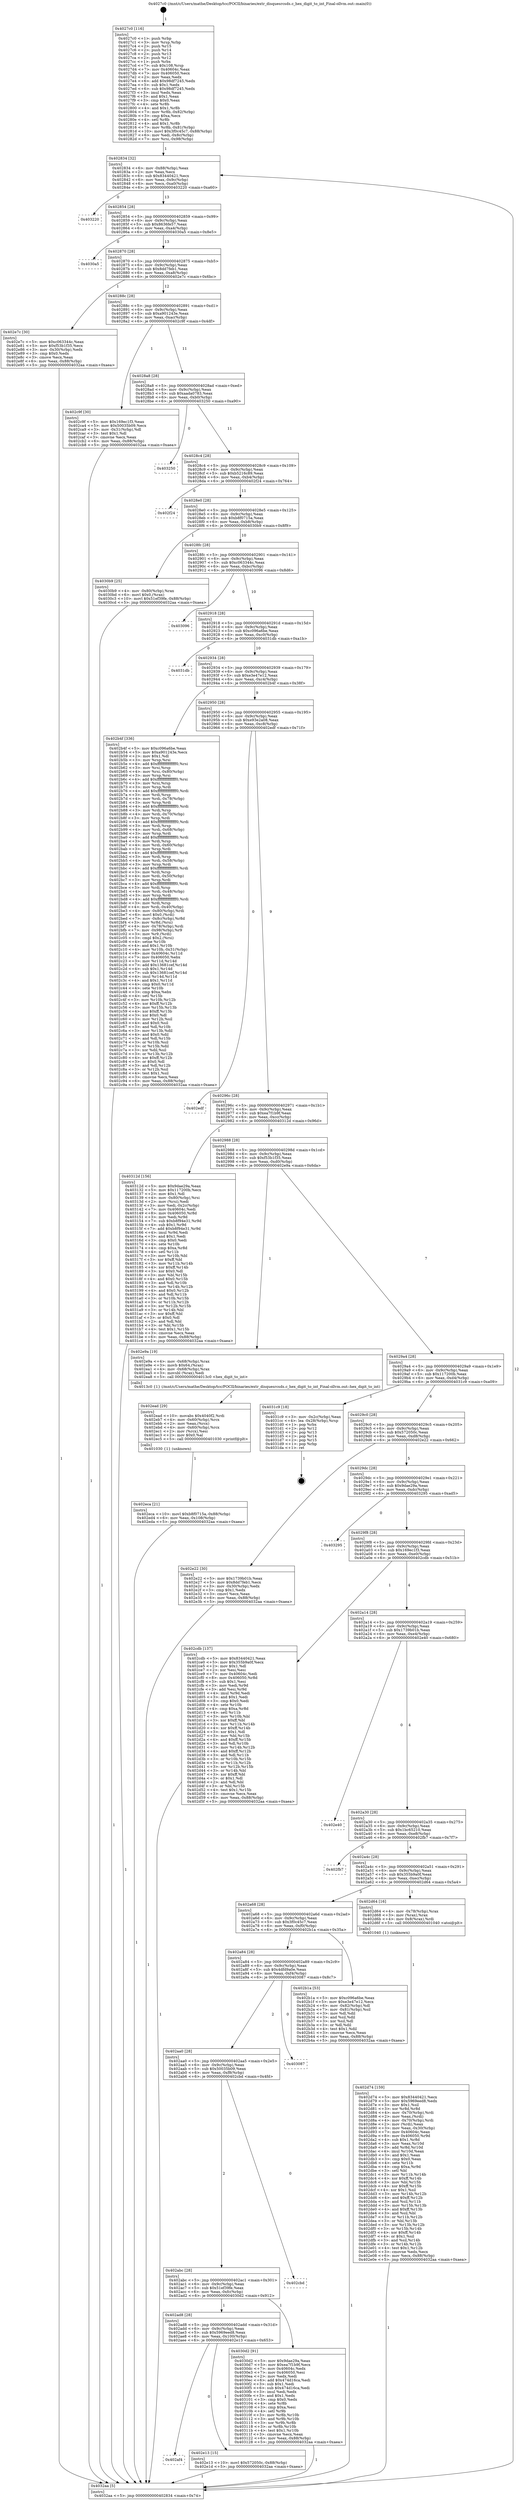 digraph "0x4027c0" {
  label = "0x4027c0 (/mnt/c/Users/mathe/Desktop/tcc/POCII/binaries/extr_disquesrcsds.c_hex_digit_to_int_Final-ollvm.out::main(0))"
  labelloc = "t"
  node[shape=record]

  Entry [label="",width=0.3,height=0.3,shape=circle,fillcolor=black,style=filled]
  "0x402834" [label="{
     0x402834 [32]\l
     | [instrs]\l
     &nbsp;&nbsp;0x402834 \<+6\>: mov -0x88(%rbp),%eax\l
     &nbsp;&nbsp;0x40283a \<+2\>: mov %eax,%ecx\l
     &nbsp;&nbsp;0x40283c \<+6\>: sub $0x83440421,%ecx\l
     &nbsp;&nbsp;0x402842 \<+6\>: mov %eax,-0x9c(%rbp)\l
     &nbsp;&nbsp;0x402848 \<+6\>: mov %ecx,-0xa0(%rbp)\l
     &nbsp;&nbsp;0x40284e \<+6\>: je 0000000000403220 \<main+0xa60\>\l
  }"]
  "0x403220" [label="{
     0x403220\l
  }", style=dashed]
  "0x402854" [label="{
     0x402854 [28]\l
     | [instrs]\l
     &nbsp;&nbsp;0x402854 \<+5\>: jmp 0000000000402859 \<main+0x99\>\l
     &nbsp;&nbsp;0x402859 \<+6\>: mov -0x9c(%rbp),%eax\l
     &nbsp;&nbsp;0x40285f \<+5\>: sub $0x8636fe57,%eax\l
     &nbsp;&nbsp;0x402864 \<+6\>: mov %eax,-0xa4(%rbp)\l
     &nbsp;&nbsp;0x40286a \<+6\>: je 00000000004030a5 \<main+0x8e5\>\l
  }"]
  Exit [label="",width=0.3,height=0.3,shape=circle,fillcolor=black,style=filled,peripheries=2]
  "0x4030a5" [label="{
     0x4030a5\l
  }", style=dashed]
  "0x402870" [label="{
     0x402870 [28]\l
     | [instrs]\l
     &nbsp;&nbsp;0x402870 \<+5\>: jmp 0000000000402875 \<main+0xb5\>\l
     &nbsp;&nbsp;0x402875 \<+6\>: mov -0x9c(%rbp),%eax\l
     &nbsp;&nbsp;0x40287b \<+5\>: sub $0x8dd7feb1,%eax\l
     &nbsp;&nbsp;0x402880 \<+6\>: mov %eax,-0xa8(%rbp)\l
     &nbsp;&nbsp;0x402886 \<+6\>: je 0000000000402e7c \<main+0x6bc\>\l
  }"]
  "0x402eca" [label="{
     0x402eca [21]\l
     | [instrs]\l
     &nbsp;&nbsp;0x402eca \<+10\>: movl $0xb8f0715a,-0x88(%rbp)\l
     &nbsp;&nbsp;0x402ed4 \<+6\>: mov %eax,-0x108(%rbp)\l
     &nbsp;&nbsp;0x402eda \<+5\>: jmp 00000000004032aa \<main+0xaea\>\l
  }"]
  "0x402e7c" [label="{
     0x402e7c [30]\l
     | [instrs]\l
     &nbsp;&nbsp;0x402e7c \<+5\>: mov $0xc063344c,%eax\l
     &nbsp;&nbsp;0x402e81 \<+5\>: mov $0xf53b1f35,%ecx\l
     &nbsp;&nbsp;0x402e86 \<+3\>: mov -0x30(%rbp),%edx\l
     &nbsp;&nbsp;0x402e89 \<+3\>: cmp $0x0,%edx\l
     &nbsp;&nbsp;0x402e8c \<+3\>: cmove %ecx,%eax\l
     &nbsp;&nbsp;0x402e8f \<+6\>: mov %eax,-0x88(%rbp)\l
     &nbsp;&nbsp;0x402e95 \<+5\>: jmp 00000000004032aa \<main+0xaea\>\l
  }"]
  "0x40288c" [label="{
     0x40288c [28]\l
     | [instrs]\l
     &nbsp;&nbsp;0x40288c \<+5\>: jmp 0000000000402891 \<main+0xd1\>\l
     &nbsp;&nbsp;0x402891 \<+6\>: mov -0x9c(%rbp),%eax\l
     &nbsp;&nbsp;0x402897 \<+5\>: sub $0xa901243e,%eax\l
     &nbsp;&nbsp;0x40289c \<+6\>: mov %eax,-0xac(%rbp)\l
     &nbsp;&nbsp;0x4028a2 \<+6\>: je 0000000000402c9f \<main+0x4df\>\l
  }"]
  "0x402ead" [label="{
     0x402ead [29]\l
     | [instrs]\l
     &nbsp;&nbsp;0x402ead \<+10\>: movabs $0x4040f2,%rdi\l
     &nbsp;&nbsp;0x402eb7 \<+4\>: mov -0x60(%rbp),%rcx\l
     &nbsp;&nbsp;0x402ebb \<+2\>: mov %eax,(%rcx)\l
     &nbsp;&nbsp;0x402ebd \<+4\>: mov -0x60(%rbp),%rcx\l
     &nbsp;&nbsp;0x402ec1 \<+2\>: mov (%rcx),%esi\l
     &nbsp;&nbsp;0x402ec3 \<+2\>: mov $0x0,%al\l
     &nbsp;&nbsp;0x402ec5 \<+5\>: call 0000000000401030 \<printf@plt\>\l
     | [calls]\l
     &nbsp;&nbsp;0x401030 \{1\} (unknown)\l
  }"]
  "0x402c9f" [label="{
     0x402c9f [30]\l
     | [instrs]\l
     &nbsp;&nbsp;0x402c9f \<+5\>: mov $0x169ec1f3,%eax\l
     &nbsp;&nbsp;0x402ca4 \<+5\>: mov $0x50035b09,%ecx\l
     &nbsp;&nbsp;0x402ca9 \<+3\>: mov -0x31(%rbp),%dl\l
     &nbsp;&nbsp;0x402cac \<+3\>: test $0x1,%dl\l
     &nbsp;&nbsp;0x402caf \<+3\>: cmovne %ecx,%eax\l
     &nbsp;&nbsp;0x402cb2 \<+6\>: mov %eax,-0x88(%rbp)\l
     &nbsp;&nbsp;0x402cb8 \<+5\>: jmp 00000000004032aa \<main+0xaea\>\l
  }"]
  "0x4028a8" [label="{
     0x4028a8 [28]\l
     | [instrs]\l
     &nbsp;&nbsp;0x4028a8 \<+5\>: jmp 00000000004028ad \<main+0xed\>\l
     &nbsp;&nbsp;0x4028ad \<+6\>: mov -0x9c(%rbp),%eax\l
     &nbsp;&nbsp;0x4028b3 \<+5\>: sub $0xaada0783,%eax\l
     &nbsp;&nbsp;0x4028b8 \<+6\>: mov %eax,-0xb0(%rbp)\l
     &nbsp;&nbsp;0x4028be \<+6\>: je 0000000000403250 \<main+0xa90\>\l
  }"]
  "0x402af4" [label="{
     0x402af4\l
  }", style=dashed]
  "0x403250" [label="{
     0x403250\l
  }", style=dashed]
  "0x4028c4" [label="{
     0x4028c4 [28]\l
     | [instrs]\l
     &nbsp;&nbsp;0x4028c4 \<+5\>: jmp 00000000004028c9 \<main+0x109\>\l
     &nbsp;&nbsp;0x4028c9 \<+6\>: mov -0x9c(%rbp),%eax\l
     &nbsp;&nbsp;0x4028cf \<+5\>: sub $0xb5216c89,%eax\l
     &nbsp;&nbsp;0x4028d4 \<+6\>: mov %eax,-0xb4(%rbp)\l
     &nbsp;&nbsp;0x4028da \<+6\>: je 0000000000402f24 \<main+0x764\>\l
  }"]
  "0x402e13" [label="{
     0x402e13 [15]\l
     | [instrs]\l
     &nbsp;&nbsp;0x402e13 \<+10\>: movl $0x572050c,-0x88(%rbp)\l
     &nbsp;&nbsp;0x402e1d \<+5\>: jmp 00000000004032aa \<main+0xaea\>\l
  }"]
  "0x402f24" [label="{
     0x402f24\l
  }", style=dashed]
  "0x4028e0" [label="{
     0x4028e0 [28]\l
     | [instrs]\l
     &nbsp;&nbsp;0x4028e0 \<+5\>: jmp 00000000004028e5 \<main+0x125\>\l
     &nbsp;&nbsp;0x4028e5 \<+6\>: mov -0x9c(%rbp),%eax\l
     &nbsp;&nbsp;0x4028eb \<+5\>: sub $0xb8f0715a,%eax\l
     &nbsp;&nbsp;0x4028f0 \<+6\>: mov %eax,-0xb8(%rbp)\l
     &nbsp;&nbsp;0x4028f6 \<+6\>: je 00000000004030b9 \<main+0x8f9\>\l
  }"]
  "0x402ad8" [label="{
     0x402ad8 [28]\l
     | [instrs]\l
     &nbsp;&nbsp;0x402ad8 \<+5\>: jmp 0000000000402add \<main+0x31d\>\l
     &nbsp;&nbsp;0x402add \<+6\>: mov -0x9c(%rbp),%eax\l
     &nbsp;&nbsp;0x402ae3 \<+5\>: sub $0x5969eed8,%eax\l
     &nbsp;&nbsp;0x402ae8 \<+6\>: mov %eax,-0x100(%rbp)\l
     &nbsp;&nbsp;0x402aee \<+6\>: je 0000000000402e13 \<main+0x653\>\l
  }"]
  "0x4030b9" [label="{
     0x4030b9 [25]\l
     | [instrs]\l
     &nbsp;&nbsp;0x4030b9 \<+4\>: mov -0x80(%rbp),%rax\l
     &nbsp;&nbsp;0x4030bd \<+6\>: movl $0x0,(%rax)\l
     &nbsp;&nbsp;0x4030c3 \<+10\>: movl $0x51ef39fe,-0x88(%rbp)\l
     &nbsp;&nbsp;0x4030cd \<+5\>: jmp 00000000004032aa \<main+0xaea\>\l
  }"]
  "0x4028fc" [label="{
     0x4028fc [28]\l
     | [instrs]\l
     &nbsp;&nbsp;0x4028fc \<+5\>: jmp 0000000000402901 \<main+0x141\>\l
     &nbsp;&nbsp;0x402901 \<+6\>: mov -0x9c(%rbp),%eax\l
     &nbsp;&nbsp;0x402907 \<+5\>: sub $0xc063344c,%eax\l
     &nbsp;&nbsp;0x40290c \<+6\>: mov %eax,-0xbc(%rbp)\l
     &nbsp;&nbsp;0x402912 \<+6\>: je 0000000000403096 \<main+0x8d6\>\l
  }"]
  "0x4030d2" [label="{
     0x4030d2 [91]\l
     | [instrs]\l
     &nbsp;&nbsp;0x4030d2 \<+5\>: mov $0x9dae29a,%eax\l
     &nbsp;&nbsp;0x4030d7 \<+5\>: mov $0xea7f1b9f,%ecx\l
     &nbsp;&nbsp;0x4030dc \<+7\>: mov 0x40604c,%edx\l
     &nbsp;&nbsp;0x4030e3 \<+7\>: mov 0x406050,%esi\l
     &nbsp;&nbsp;0x4030ea \<+2\>: mov %edx,%edi\l
     &nbsp;&nbsp;0x4030ec \<+6\>: add $0x474d16ca,%edi\l
     &nbsp;&nbsp;0x4030f2 \<+3\>: sub $0x1,%edi\l
     &nbsp;&nbsp;0x4030f5 \<+6\>: sub $0x474d16ca,%edi\l
     &nbsp;&nbsp;0x4030fb \<+3\>: imul %edi,%edx\l
     &nbsp;&nbsp;0x4030fe \<+3\>: and $0x1,%edx\l
     &nbsp;&nbsp;0x403101 \<+3\>: cmp $0x0,%edx\l
     &nbsp;&nbsp;0x403104 \<+4\>: sete %r8b\l
     &nbsp;&nbsp;0x403108 \<+3\>: cmp $0xa,%esi\l
     &nbsp;&nbsp;0x40310b \<+4\>: setl %r9b\l
     &nbsp;&nbsp;0x40310f \<+3\>: mov %r8b,%r10b\l
     &nbsp;&nbsp;0x403112 \<+3\>: and %r9b,%r10b\l
     &nbsp;&nbsp;0x403115 \<+3\>: xor %r9b,%r8b\l
     &nbsp;&nbsp;0x403118 \<+3\>: or %r8b,%r10b\l
     &nbsp;&nbsp;0x40311b \<+4\>: test $0x1,%r10b\l
     &nbsp;&nbsp;0x40311f \<+3\>: cmovne %ecx,%eax\l
     &nbsp;&nbsp;0x403122 \<+6\>: mov %eax,-0x88(%rbp)\l
     &nbsp;&nbsp;0x403128 \<+5\>: jmp 00000000004032aa \<main+0xaea\>\l
  }"]
  "0x403096" [label="{
     0x403096\l
  }", style=dashed]
  "0x402918" [label="{
     0x402918 [28]\l
     | [instrs]\l
     &nbsp;&nbsp;0x402918 \<+5\>: jmp 000000000040291d \<main+0x15d\>\l
     &nbsp;&nbsp;0x40291d \<+6\>: mov -0x9c(%rbp),%eax\l
     &nbsp;&nbsp;0x402923 \<+5\>: sub $0xc096a6be,%eax\l
     &nbsp;&nbsp;0x402928 \<+6\>: mov %eax,-0xc0(%rbp)\l
     &nbsp;&nbsp;0x40292e \<+6\>: je 00000000004031db \<main+0xa1b\>\l
  }"]
  "0x402abc" [label="{
     0x402abc [28]\l
     | [instrs]\l
     &nbsp;&nbsp;0x402abc \<+5\>: jmp 0000000000402ac1 \<main+0x301\>\l
     &nbsp;&nbsp;0x402ac1 \<+6\>: mov -0x9c(%rbp),%eax\l
     &nbsp;&nbsp;0x402ac7 \<+5\>: sub $0x51ef39fe,%eax\l
     &nbsp;&nbsp;0x402acc \<+6\>: mov %eax,-0xfc(%rbp)\l
     &nbsp;&nbsp;0x402ad2 \<+6\>: je 00000000004030d2 \<main+0x912\>\l
  }"]
  "0x4031db" [label="{
     0x4031db\l
  }", style=dashed]
  "0x402934" [label="{
     0x402934 [28]\l
     | [instrs]\l
     &nbsp;&nbsp;0x402934 \<+5\>: jmp 0000000000402939 \<main+0x179\>\l
     &nbsp;&nbsp;0x402939 \<+6\>: mov -0x9c(%rbp),%eax\l
     &nbsp;&nbsp;0x40293f \<+5\>: sub $0xe3e47e12,%eax\l
     &nbsp;&nbsp;0x402944 \<+6\>: mov %eax,-0xc4(%rbp)\l
     &nbsp;&nbsp;0x40294a \<+6\>: je 0000000000402b4f \<main+0x38f\>\l
  }"]
  "0x402cbd" [label="{
     0x402cbd\l
  }", style=dashed]
  "0x402b4f" [label="{
     0x402b4f [336]\l
     | [instrs]\l
     &nbsp;&nbsp;0x402b4f \<+5\>: mov $0xc096a6be,%eax\l
     &nbsp;&nbsp;0x402b54 \<+5\>: mov $0xa901243e,%ecx\l
     &nbsp;&nbsp;0x402b59 \<+2\>: mov $0x1,%dl\l
     &nbsp;&nbsp;0x402b5b \<+3\>: mov %rsp,%rsi\l
     &nbsp;&nbsp;0x402b5e \<+4\>: add $0xfffffffffffffff0,%rsi\l
     &nbsp;&nbsp;0x402b62 \<+3\>: mov %rsi,%rsp\l
     &nbsp;&nbsp;0x402b65 \<+4\>: mov %rsi,-0x80(%rbp)\l
     &nbsp;&nbsp;0x402b69 \<+3\>: mov %rsp,%rsi\l
     &nbsp;&nbsp;0x402b6c \<+4\>: add $0xfffffffffffffff0,%rsi\l
     &nbsp;&nbsp;0x402b70 \<+3\>: mov %rsi,%rsp\l
     &nbsp;&nbsp;0x402b73 \<+3\>: mov %rsp,%rdi\l
     &nbsp;&nbsp;0x402b76 \<+4\>: add $0xfffffffffffffff0,%rdi\l
     &nbsp;&nbsp;0x402b7a \<+3\>: mov %rdi,%rsp\l
     &nbsp;&nbsp;0x402b7d \<+4\>: mov %rdi,-0x78(%rbp)\l
     &nbsp;&nbsp;0x402b81 \<+3\>: mov %rsp,%rdi\l
     &nbsp;&nbsp;0x402b84 \<+4\>: add $0xfffffffffffffff0,%rdi\l
     &nbsp;&nbsp;0x402b88 \<+3\>: mov %rdi,%rsp\l
     &nbsp;&nbsp;0x402b8b \<+4\>: mov %rdi,-0x70(%rbp)\l
     &nbsp;&nbsp;0x402b8f \<+3\>: mov %rsp,%rdi\l
     &nbsp;&nbsp;0x402b92 \<+4\>: add $0xfffffffffffffff0,%rdi\l
     &nbsp;&nbsp;0x402b96 \<+3\>: mov %rdi,%rsp\l
     &nbsp;&nbsp;0x402b99 \<+4\>: mov %rdi,-0x68(%rbp)\l
     &nbsp;&nbsp;0x402b9d \<+3\>: mov %rsp,%rdi\l
     &nbsp;&nbsp;0x402ba0 \<+4\>: add $0xfffffffffffffff0,%rdi\l
     &nbsp;&nbsp;0x402ba4 \<+3\>: mov %rdi,%rsp\l
     &nbsp;&nbsp;0x402ba7 \<+4\>: mov %rdi,-0x60(%rbp)\l
     &nbsp;&nbsp;0x402bab \<+3\>: mov %rsp,%rdi\l
     &nbsp;&nbsp;0x402bae \<+4\>: add $0xfffffffffffffff0,%rdi\l
     &nbsp;&nbsp;0x402bb2 \<+3\>: mov %rdi,%rsp\l
     &nbsp;&nbsp;0x402bb5 \<+4\>: mov %rdi,-0x58(%rbp)\l
     &nbsp;&nbsp;0x402bb9 \<+3\>: mov %rsp,%rdi\l
     &nbsp;&nbsp;0x402bbc \<+4\>: add $0xfffffffffffffff0,%rdi\l
     &nbsp;&nbsp;0x402bc0 \<+3\>: mov %rdi,%rsp\l
     &nbsp;&nbsp;0x402bc3 \<+4\>: mov %rdi,-0x50(%rbp)\l
     &nbsp;&nbsp;0x402bc7 \<+3\>: mov %rsp,%rdi\l
     &nbsp;&nbsp;0x402bca \<+4\>: add $0xfffffffffffffff0,%rdi\l
     &nbsp;&nbsp;0x402bce \<+3\>: mov %rdi,%rsp\l
     &nbsp;&nbsp;0x402bd1 \<+4\>: mov %rdi,-0x48(%rbp)\l
     &nbsp;&nbsp;0x402bd5 \<+3\>: mov %rsp,%rdi\l
     &nbsp;&nbsp;0x402bd8 \<+4\>: add $0xfffffffffffffff0,%rdi\l
     &nbsp;&nbsp;0x402bdc \<+3\>: mov %rdi,%rsp\l
     &nbsp;&nbsp;0x402bdf \<+4\>: mov %rdi,-0x40(%rbp)\l
     &nbsp;&nbsp;0x402be3 \<+4\>: mov -0x80(%rbp),%rdi\l
     &nbsp;&nbsp;0x402be7 \<+6\>: movl $0x0,(%rdi)\l
     &nbsp;&nbsp;0x402bed \<+7\>: mov -0x8c(%rbp),%r8d\l
     &nbsp;&nbsp;0x402bf4 \<+3\>: mov %r8d,(%rsi)\l
     &nbsp;&nbsp;0x402bf7 \<+4\>: mov -0x78(%rbp),%rdi\l
     &nbsp;&nbsp;0x402bfb \<+7\>: mov -0x98(%rbp),%r9\l
     &nbsp;&nbsp;0x402c02 \<+3\>: mov %r9,(%rdi)\l
     &nbsp;&nbsp;0x402c05 \<+3\>: cmpl $0x2,(%rsi)\l
     &nbsp;&nbsp;0x402c08 \<+4\>: setne %r10b\l
     &nbsp;&nbsp;0x402c0c \<+4\>: and $0x1,%r10b\l
     &nbsp;&nbsp;0x402c10 \<+4\>: mov %r10b,-0x31(%rbp)\l
     &nbsp;&nbsp;0x402c14 \<+8\>: mov 0x40604c,%r11d\l
     &nbsp;&nbsp;0x402c1c \<+7\>: mov 0x406050,%ebx\l
     &nbsp;&nbsp;0x402c23 \<+3\>: mov %r11d,%r14d\l
     &nbsp;&nbsp;0x402c26 \<+7\>: add $0x13681cef,%r14d\l
     &nbsp;&nbsp;0x402c2d \<+4\>: sub $0x1,%r14d\l
     &nbsp;&nbsp;0x402c31 \<+7\>: sub $0x13681cef,%r14d\l
     &nbsp;&nbsp;0x402c38 \<+4\>: imul %r14d,%r11d\l
     &nbsp;&nbsp;0x402c3c \<+4\>: and $0x1,%r11d\l
     &nbsp;&nbsp;0x402c40 \<+4\>: cmp $0x0,%r11d\l
     &nbsp;&nbsp;0x402c44 \<+4\>: sete %r10b\l
     &nbsp;&nbsp;0x402c48 \<+3\>: cmp $0xa,%ebx\l
     &nbsp;&nbsp;0x402c4b \<+4\>: setl %r15b\l
     &nbsp;&nbsp;0x402c4f \<+3\>: mov %r10b,%r12b\l
     &nbsp;&nbsp;0x402c52 \<+4\>: xor $0xff,%r12b\l
     &nbsp;&nbsp;0x402c56 \<+3\>: mov %r15b,%r13b\l
     &nbsp;&nbsp;0x402c59 \<+4\>: xor $0xff,%r13b\l
     &nbsp;&nbsp;0x402c5d \<+3\>: xor $0x0,%dl\l
     &nbsp;&nbsp;0x402c60 \<+3\>: mov %r12b,%sil\l
     &nbsp;&nbsp;0x402c63 \<+4\>: and $0x0,%sil\l
     &nbsp;&nbsp;0x402c67 \<+3\>: and %dl,%r10b\l
     &nbsp;&nbsp;0x402c6a \<+3\>: mov %r13b,%dil\l
     &nbsp;&nbsp;0x402c6d \<+4\>: and $0x0,%dil\l
     &nbsp;&nbsp;0x402c71 \<+3\>: and %dl,%r15b\l
     &nbsp;&nbsp;0x402c74 \<+3\>: or %r10b,%sil\l
     &nbsp;&nbsp;0x402c77 \<+3\>: or %r15b,%dil\l
     &nbsp;&nbsp;0x402c7a \<+3\>: xor %dil,%sil\l
     &nbsp;&nbsp;0x402c7d \<+3\>: or %r13b,%r12b\l
     &nbsp;&nbsp;0x402c80 \<+4\>: xor $0xff,%r12b\l
     &nbsp;&nbsp;0x402c84 \<+3\>: or $0x0,%dl\l
     &nbsp;&nbsp;0x402c87 \<+3\>: and %dl,%r12b\l
     &nbsp;&nbsp;0x402c8a \<+3\>: or %r12b,%sil\l
     &nbsp;&nbsp;0x402c8d \<+4\>: test $0x1,%sil\l
     &nbsp;&nbsp;0x402c91 \<+3\>: cmovne %ecx,%eax\l
     &nbsp;&nbsp;0x402c94 \<+6\>: mov %eax,-0x88(%rbp)\l
     &nbsp;&nbsp;0x402c9a \<+5\>: jmp 00000000004032aa \<main+0xaea\>\l
  }"]
  "0x402950" [label="{
     0x402950 [28]\l
     | [instrs]\l
     &nbsp;&nbsp;0x402950 \<+5\>: jmp 0000000000402955 \<main+0x195\>\l
     &nbsp;&nbsp;0x402955 \<+6\>: mov -0x9c(%rbp),%eax\l
     &nbsp;&nbsp;0x40295b \<+5\>: sub $0xe93e2a08,%eax\l
     &nbsp;&nbsp;0x402960 \<+6\>: mov %eax,-0xc8(%rbp)\l
     &nbsp;&nbsp;0x402966 \<+6\>: je 0000000000402edf \<main+0x71f\>\l
  }"]
  "0x402aa0" [label="{
     0x402aa0 [28]\l
     | [instrs]\l
     &nbsp;&nbsp;0x402aa0 \<+5\>: jmp 0000000000402aa5 \<main+0x2e5\>\l
     &nbsp;&nbsp;0x402aa5 \<+6\>: mov -0x9c(%rbp),%eax\l
     &nbsp;&nbsp;0x402aab \<+5\>: sub $0x50035b09,%eax\l
     &nbsp;&nbsp;0x402ab0 \<+6\>: mov %eax,-0xf8(%rbp)\l
     &nbsp;&nbsp;0x402ab6 \<+6\>: je 0000000000402cbd \<main+0x4fd\>\l
  }"]
  "0x402edf" [label="{
     0x402edf\l
  }", style=dashed]
  "0x40296c" [label="{
     0x40296c [28]\l
     | [instrs]\l
     &nbsp;&nbsp;0x40296c \<+5\>: jmp 0000000000402971 \<main+0x1b1\>\l
     &nbsp;&nbsp;0x402971 \<+6\>: mov -0x9c(%rbp),%eax\l
     &nbsp;&nbsp;0x402977 \<+5\>: sub $0xea7f1b9f,%eax\l
     &nbsp;&nbsp;0x40297c \<+6\>: mov %eax,-0xcc(%rbp)\l
     &nbsp;&nbsp;0x402982 \<+6\>: je 000000000040312d \<main+0x96d\>\l
  }"]
  "0x403087" [label="{
     0x403087\l
  }", style=dashed]
  "0x40312d" [label="{
     0x40312d [156]\l
     | [instrs]\l
     &nbsp;&nbsp;0x40312d \<+5\>: mov $0x9dae29a,%eax\l
     &nbsp;&nbsp;0x403132 \<+5\>: mov $0x117200b,%ecx\l
     &nbsp;&nbsp;0x403137 \<+2\>: mov $0x1,%dl\l
     &nbsp;&nbsp;0x403139 \<+4\>: mov -0x80(%rbp),%rsi\l
     &nbsp;&nbsp;0x40313d \<+2\>: mov (%rsi),%edi\l
     &nbsp;&nbsp;0x40313f \<+3\>: mov %edi,-0x2c(%rbp)\l
     &nbsp;&nbsp;0x403142 \<+7\>: mov 0x40604c,%edi\l
     &nbsp;&nbsp;0x403149 \<+8\>: mov 0x406050,%r8d\l
     &nbsp;&nbsp;0x403151 \<+3\>: mov %edi,%r9d\l
     &nbsp;&nbsp;0x403154 \<+7\>: sub $0xb8f94e31,%r9d\l
     &nbsp;&nbsp;0x40315b \<+4\>: sub $0x1,%r9d\l
     &nbsp;&nbsp;0x40315f \<+7\>: add $0xb8f94e31,%r9d\l
     &nbsp;&nbsp;0x403166 \<+4\>: imul %r9d,%edi\l
     &nbsp;&nbsp;0x40316a \<+3\>: and $0x1,%edi\l
     &nbsp;&nbsp;0x40316d \<+3\>: cmp $0x0,%edi\l
     &nbsp;&nbsp;0x403170 \<+4\>: sete %r10b\l
     &nbsp;&nbsp;0x403174 \<+4\>: cmp $0xa,%r8d\l
     &nbsp;&nbsp;0x403178 \<+4\>: setl %r11b\l
     &nbsp;&nbsp;0x40317c \<+3\>: mov %r10b,%bl\l
     &nbsp;&nbsp;0x40317f \<+3\>: xor $0xff,%bl\l
     &nbsp;&nbsp;0x403182 \<+3\>: mov %r11b,%r14b\l
     &nbsp;&nbsp;0x403185 \<+4\>: xor $0xff,%r14b\l
     &nbsp;&nbsp;0x403189 \<+3\>: xor $0x0,%dl\l
     &nbsp;&nbsp;0x40318c \<+3\>: mov %bl,%r15b\l
     &nbsp;&nbsp;0x40318f \<+4\>: and $0x0,%r15b\l
     &nbsp;&nbsp;0x403193 \<+3\>: and %dl,%r10b\l
     &nbsp;&nbsp;0x403196 \<+3\>: mov %r14b,%r12b\l
     &nbsp;&nbsp;0x403199 \<+4\>: and $0x0,%r12b\l
     &nbsp;&nbsp;0x40319d \<+3\>: and %dl,%r11b\l
     &nbsp;&nbsp;0x4031a0 \<+3\>: or %r10b,%r15b\l
     &nbsp;&nbsp;0x4031a3 \<+3\>: or %r11b,%r12b\l
     &nbsp;&nbsp;0x4031a6 \<+3\>: xor %r12b,%r15b\l
     &nbsp;&nbsp;0x4031a9 \<+3\>: or %r14b,%bl\l
     &nbsp;&nbsp;0x4031ac \<+3\>: xor $0xff,%bl\l
     &nbsp;&nbsp;0x4031af \<+3\>: or $0x0,%dl\l
     &nbsp;&nbsp;0x4031b2 \<+2\>: and %dl,%bl\l
     &nbsp;&nbsp;0x4031b4 \<+3\>: or %bl,%r15b\l
     &nbsp;&nbsp;0x4031b7 \<+4\>: test $0x1,%r15b\l
     &nbsp;&nbsp;0x4031bb \<+3\>: cmovne %ecx,%eax\l
     &nbsp;&nbsp;0x4031be \<+6\>: mov %eax,-0x88(%rbp)\l
     &nbsp;&nbsp;0x4031c4 \<+5\>: jmp 00000000004032aa \<main+0xaea\>\l
  }"]
  "0x402988" [label="{
     0x402988 [28]\l
     | [instrs]\l
     &nbsp;&nbsp;0x402988 \<+5\>: jmp 000000000040298d \<main+0x1cd\>\l
     &nbsp;&nbsp;0x40298d \<+6\>: mov -0x9c(%rbp),%eax\l
     &nbsp;&nbsp;0x402993 \<+5\>: sub $0xf53b1f35,%eax\l
     &nbsp;&nbsp;0x402998 \<+6\>: mov %eax,-0xd0(%rbp)\l
     &nbsp;&nbsp;0x40299e \<+6\>: je 0000000000402e9a \<main+0x6da\>\l
  }"]
  "0x402d74" [label="{
     0x402d74 [159]\l
     | [instrs]\l
     &nbsp;&nbsp;0x402d74 \<+5\>: mov $0x83440421,%ecx\l
     &nbsp;&nbsp;0x402d79 \<+5\>: mov $0x5969eed8,%edx\l
     &nbsp;&nbsp;0x402d7e \<+3\>: mov $0x1,%sil\l
     &nbsp;&nbsp;0x402d81 \<+3\>: xor %r8d,%r8d\l
     &nbsp;&nbsp;0x402d84 \<+4\>: mov -0x70(%rbp),%rdi\l
     &nbsp;&nbsp;0x402d88 \<+2\>: mov %eax,(%rdi)\l
     &nbsp;&nbsp;0x402d8a \<+4\>: mov -0x70(%rbp),%rdi\l
     &nbsp;&nbsp;0x402d8e \<+2\>: mov (%rdi),%eax\l
     &nbsp;&nbsp;0x402d90 \<+3\>: mov %eax,-0x30(%rbp)\l
     &nbsp;&nbsp;0x402d93 \<+7\>: mov 0x40604c,%eax\l
     &nbsp;&nbsp;0x402d9a \<+8\>: mov 0x406050,%r9d\l
     &nbsp;&nbsp;0x402da2 \<+4\>: sub $0x1,%r8d\l
     &nbsp;&nbsp;0x402da6 \<+3\>: mov %eax,%r10d\l
     &nbsp;&nbsp;0x402da9 \<+3\>: add %r8d,%r10d\l
     &nbsp;&nbsp;0x402dac \<+4\>: imul %r10d,%eax\l
     &nbsp;&nbsp;0x402db0 \<+3\>: and $0x1,%eax\l
     &nbsp;&nbsp;0x402db3 \<+3\>: cmp $0x0,%eax\l
     &nbsp;&nbsp;0x402db6 \<+4\>: sete %r11b\l
     &nbsp;&nbsp;0x402dba \<+4\>: cmp $0xa,%r9d\l
     &nbsp;&nbsp;0x402dbe \<+3\>: setl %bl\l
     &nbsp;&nbsp;0x402dc1 \<+3\>: mov %r11b,%r14b\l
     &nbsp;&nbsp;0x402dc4 \<+4\>: xor $0xff,%r14b\l
     &nbsp;&nbsp;0x402dc8 \<+3\>: mov %bl,%r15b\l
     &nbsp;&nbsp;0x402dcb \<+4\>: xor $0xff,%r15b\l
     &nbsp;&nbsp;0x402dcf \<+4\>: xor $0x1,%sil\l
     &nbsp;&nbsp;0x402dd3 \<+3\>: mov %r14b,%r12b\l
     &nbsp;&nbsp;0x402dd6 \<+4\>: and $0xff,%r12b\l
     &nbsp;&nbsp;0x402dda \<+3\>: and %sil,%r11b\l
     &nbsp;&nbsp;0x402ddd \<+3\>: mov %r15b,%r13b\l
     &nbsp;&nbsp;0x402de0 \<+4\>: and $0xff,%r13b\l
     &nbsp;&nbsp;0x402de4 \<+3\>: and %sil,%bl\l
     &nbsp;&nbsp;0x402de7 \<+3\>: or %r11b,%r12b\l
     &nbsp;&nbsp;0x402dea \<+3\>: or %bl,%r13b\l
     &nbsp;&nbsp;0x402ded \<+3\>: xor %r13b,%r12b\l
     &nbsp;&nbsp;0x402df0 \<+3\>: or %r15b,%r14b\l
     &nbsp;&nbsp;0x402df3 \<+4\>: xor $0xff,%r14b\l
     &nbsp;&nbsp;0x402df7 \<+4\>: or $0x1,%sil\l
     &nbsp;&nbsp;0x402dfb \<+3\>: and %sil,%r14b\l
     &nbsp;&nbsp;0x402dfe \<+3\>: or %r14b,%r12b\l
     &nbsp;&nbsp;0x402e01 \<+4\>: test $0x1,%r12b\l
     &nbsp;&nbsp;0x402e05 \<+3\>: cmovne %edx,%ecx\l
     &nbsp;&nbsp;0x402e08 \<+6\>: mov %ecx,-0x88(%rbp)\l
     &nbsp;&nbsp;0x402e0e \<+5\>: jmp 00000000004032aa \<main+0xaea\>\l
  }"]
  "0x402e9a" [label="{
     0x402e9a [19]\l
     | [instrs]\l
     &nbsp;&nbsp;0x402e9a \<+4\>: mov -0x68(%rbp),%rax\l
     &nbsp;&nbsp;0x402e9e \<+3\>: movb $0x64,(%rax)\l
     &nbsp;&nbsp;0x402ea1 \<+4\>: mov -0x68(%rbp),%rax\l
     &nbsp;&nbsp;0x402ea5 \<+3\>: movsbl (%rax),%edi\l
     &nbsp;&nbsp;0x402ea8 \<+5\>: call 00000000004013c0 \<hex_digit_to_int\>\l
     | [calls]\l
     &nbsp;&nbsp;0x4013c0 \{1\} (/mnt/c/Users/mathe/Desktop/tcc/POCII/binaries/extr_disquesrcsds.c_hex_digit_to_int_Final-ollvm.out::hex_digit_to_int)\l
  }"]
  "0x4029a4" [label="{
     0x4029a4 [28]\l
     | [instrs]\l
     &nbsp;&nbsp;0x4029a4 \<+5\>: jmp 00000000004029a9 \<main+0x1e9\>\l
     &nbsp;&nbsp;0x4029a9 \<+6\>: mov -0x9c(%rbp),%eax\l
     &nbsp;&nbsp;0x4029af \<+5\>: sub $0x117200b,%eax\l
     &nbsp;&nbsp;0x4029b4 \<+6\>: mov %eax,-0xd4(%rbp)\l
     &nbsp;&nbsp;0x4029ba \<+6\>: je 00000000004031c9 \<main+0xa09\>\l
  }"]
  "0x4027c0" [label="{
     0x4027c0 [116]\l
     | [instrs]\l
     &nbsp;&nbsp;0x4027c0 \<+1\>: push %rbp\l
     &nbsp;&nbsp;0x4027c1 \<+3\>: mov %rsp,%rbp\l
     &nbsp;&nbsp;0x4027c4 \<+2\>: push %r15\l
     &nbsp;&nbsp;0x4027c6 \<+2\>: push %r14\l
     &nbsp;&nbsp;0x4027c8 \<+2\>: push %r13\l
     &nbsp;&nbsp;0x4027ca \<+2\>: push %r12\l
     &nbsp;&nbsp;0x4027cc \<+1\>: push %rbx\l
     &nbsp;&nbsp;0x4027cd \<+7\>: sub $0x108,%rsp\l
     &nbsp;&nbsp;0x4027d4 \<+7\>: mov 0x40604c,%eax\l
     &nbsp;&nbsp;0x4027db \<+7\>: mov 0x406050,%ecx\l
     &nbsp;&nbsp;0x4027e2 \<+2\>: mov %eax,%edx\l
     &nbsp;&nbsp;0x4027e4 \<+6\>: add $0x98df7245,%edx\l
     &nbsp;&nbsp;0x4027ea \<+3\>: sub $0x1,%edx\l
     &nbsp;&nbsp;0x4027ed \<+6\>: sub $0x98df7245,%edx\l
     &nbsp;&nbsp;0x4027f3 \<+3\>: imul %edx,%eax\l
     &nbsp;&nbsp;0x4027f6 \<+3\>: and $0x1,%eax\l
     &nbsp;&nbsp;0x4027f9 \<+3\>: cmp $0x0,%eax\l
     &nbsp;&nbsp;0x4027fc \<+4\>: sete %r8b\l
     &nbsp;&nbsp;0x402800 \<+4\>: and $0x1,%r8b\l
     &nbsp;&nbsp;0x402804 \<+7\>: mov %r8b,-0x82(%rbp)\l
     &nbsp;&nbsp;0x40280b \<+3\>: cmp $0xa,%ecx\l
     &nbsp;&nbsp;0x40280e \<+4\>: setl %r8b\l
     &nbsp;&nbsp;0x402812 \<+4\>: and $0x1,%r8b\l
     &nbsp;&nbsp;0x402816 \<+7\>: mov %r8b,-0x81(%rbp)\l
     &nbsp;&nbsp;0x40281d \<+10\>: movl $0x3f0c45c7,-0x88(%rbp)\l
     &nbsp;&nbsp;0x402827 \<+6\>: mov %edi,-0x8c(%rbp)\l
     &nbsp;&nbsp;0x40282d \<+7\>: mov %rsi,-0x98(%rbp)\l
  }"]
  "0x4031c9" [label="{
     0x4031c9 [18]\l
     | [instrs]\l
     &nbsp;&nbsp;0x4031c9 \<+3\>: mov -0x2c(%rbp),%eax\l
     &nbsp;&nbsp;0x4031cc \<+4\>: lea -0x28(%rbp),%rsp\l
     &nbsp;&nbsp;0x4031d0 \<+1\>: pop %rbx\l
     &nbsp;&nbsp;0x4031d1 \<+2\>: pop %r12\l
     &nbsp;&nbsp;0x4031d3 \<+2\>: pop %r13\l
     &nbsp;&nbsp;0x4031d5 \<+2\>: pop %r14\l
     &nbsp;&nbsp;0x4031d7 \<+2\>: pop %r15\l
     &nbsp;&nbsp;0x4031d9 \<+1\>: pop %rbp\l
     &nbsp;&nbsp;0x4031da \<+1\>: ret\l
  }"]
  "0x4029c0" [label="{
     0x4029c0 [28]\l
     | [instrs]\l
     &nbsp;&nbsp;0x4029c0 \<+5\>: jmp 00000000004029c5 \<main+0x205\>\l
     &nbsp;&nbsp;0x4029c5 \<+6\>: mov -0x9c(%rbp),%eax\l
     &nbsp;&nbsp;0x4029cb \<+5\>: sub $0x572050c,%eax\l
     &nbsp;&nbsp;0x4029d0 \<+6\>: mov %eax,-0xd8(%rbp)\l
     &nbsp;&nbsp;0x4029d6 \<+6\>: je 0000000000402e22 \<main+0x662\>\l
  }"]
  "0x4032aa" [label="{
     0x4032aa [5]\l
     | [instrs]\l
     &nbsp;&nbsp;0x4032aa \<+5\>: jmp 0000000000402834 \<main+0x74\>\l
  }"]
  "0x402e22" [label="{
     0x402e22 [30]\l
     | [instrs]\l
     &nbsp;&nbsp;0x402e22 \<+5\>: mov $0x1739b01b,%eax\l
     &nbsp;&nbsp;0x402e27 \<+5\>: mov $0x8dd7feb1,%ecx\l
     &nbsp;&nbsp;0x402e2c \<+3\>: mov -0x30(%rbp),%edx\l
     &nbsp;&nbsp;0x402e2f \<+3\>: cmp $0x1,%edx\l
     &nbsp;&nbsp;0x402e32 \<+3\>: cmovl %ecx,%eax\l
     &nbsp;&nbsp;0x402e35 \<+6\>: mov %eax,-0x88(%rbp)\l
     &nbsp;&nbsp;0x402e3b \<+5\>: jmp 00000000004032aa \<main+0xaea\>\l
  }"]
  "0x4029dc" [label="{
     0x4029dc [28]\l
     | [instrs]\l
     &nbsp;&nbsp;0x4029dc \<+5\>: jmp 00000000004029e1 \<main+0x221\>\l
     &nbsp;&nbsp;0x4029e1 \<+6\>: mov -0x9c(%rbp),%eax\l
     &nbsp;&nbsp;0x4029e7 \<+5\>: sub $0x9dae29a,%eax\l
     &nbsp;&nbsp;0x4029ec \<+6\>: mov %eax,-0xdc(%rbp)\l
     &nbsp;&nbsp;0x4029f2 \<+6\>: je 0000000000403295 \<main+0xad5\>\l
  }"]
  "0x402a84" [label="{
     0x402a84 [28]\l
     | [instrs]\l
     &nbsp;&nbsp;0x402a84 \<+5\>: jmp 0000000000402a89 \<main+0x2c9\>\l
     &nbsp;&nbsp;0x402a89 \<+6\>: mov -0x9c(%rbp),%eax\l
     &nbsp;&nbsp;0x402a8f \<+5\>: sub $0x4dfd9a0e,%eax\l
     &nbsp;&nbsp;0x402a94 \<+6\>: mov %eax,-0xf4(%rbp)\l
     &nbsp;&nbsp;0x402a9a \<+6\>: je 0000000000403087 \<main+0x8c7\>\l
  }"]
  "0x403295" [label="{
     0x403295\l
  }", style=dashed]
  "0x4029f8" [label="{
     0x4029f8 [28]\l
     | [instrs]\l
     &nbsp;&nbsp;0x4029f8 \<+5\>: jmp 00000000004029fd \<main+0x23d\>\l
     &nbsp;&nbsp;0x4029fd \<+6\>: mov -0x9c(%rbp),%eax\l
     &nbsp;&nbsp;0x402a03 \<+5\>: sub $0x169ec1f3,%eax\l
     &nbsp;&nbsp;0x402a08 \<+6\>: mov %eax,-0xe0(%rbp)\l
     &nbsp;&nbsp;0x402a0e \<+6\>: je 0000000000402cdb \<main+0x51b\>\l
  }"]
  "0x402b1a" [label="{
     0x402b1a [53]\l
     | [instrs]\l
     &nbsp;&nbsp;0x402b1a \<+5\>: mov $0xc096a6be,%eax\l
     &nbsp;&nbsp;0x402b1f \<+5\>: mov $0xe3e47e12,%ecx\l
     &nbsp;&nbsp;0x402b24 \<+6\>: mov -0x82(%rbp),%dl\l
     &nbsp;&nbsp;0x402b2a \<+7\>: mov -0x81(%rbp),%sil\l
     &nbsp;&nbsp;0x402b31 \<+3\>: mov %dl,%dil\l
     &nbsp;&nbsp;0x402b34 \<+3\>: and %sil,%dil\l
     &nbsp;&nbsp;0x402b37 \<+3\>: xor %sil,%dl\l
     &nbsp;&nbsp;0x402b3a \<+3\>: or %dl,%dil\l
     &nbsp;&nbsp;0x402b3d \<+4\>: test $0x1,%dil\l
     &nbsp;&nbsp;0x402b41 \<+3\>: cmovne %ecx,%eax\l
     &nbsp;&nbsp;0x402b44 \<+6\>: mov %eax,-0x88(%rbp)\l
     &nbsp;&nbsp;0x402b4a \<+5\>: jmp 00000000004032aa \<main+0xaea\>\l
  }"]
  "0x402cdb" [label="{
     0x402cdb [137]\l
     | [instrs]\l
     &nbsp;&nbsp;0x402cdb \<+5\>: mov $0x83440421,%eax\l
     &nbsp;&nbsp;0x402ce0 \<+5\>: mov $0x355b9a0f,%ecx\l
     &nbsp;&nbsp;0x402ce5 \<+2\>: mov $0x1,%dl\l
     &nbsp;&nbsp;0x402ce7 \<+2\>: xor %esi,%esi\l
     &nbsp;&nbsp;0x402ce9 \<+7\>: mov 0x40604c,%edi\l
     &nbsp;&nbsp;0x402cf0 \<+8\>: mov 0x406050,%r8d\l
     &nbsp;&nbsp;0x402cf8 \<+3\>: sub $0x1,%esi\l
     &nbsp;&nbsp;0x402cfb \<+3\>: mov %edi,%r9d\l
     &nbsp;&nbsp;0x402cfe \<+3\>: add %esi,%r9d\l
     &nbsp;&nbsp;0x402d01 \<+4\>: imul %r9d,%edi\l
     &nbsp;&nbsp;0x402d05 \<+3\>: and $0x1,%edi\l
     &nbsp;&nbsp;0x402d08 \<+3\>: cmp $0x0,%edi\l
     &nbsp;&nbsp;0x402d0b \<+4\>: sete %r10b\l
     &nbsp;&nbsp;0x402d0f \<+4\>: cmp $0xa,%r8d\l
     &nbsp;&nbsp;0x402d13 \<+4\>: setl %r11b\l
     &nbsp;&nbsp;0x402d17 \<+3\>: mov %r10b,%bl\l
     &nbsp;&nbsp;0x402d1a \<+3\>: xor $0xff,%bl\l
     &nbsp;&nbsp;0x402d1d \<+3\>: mov %r11b,%r14b\l
     &nbsp;&nbsp;0x402d20 \<+4\>: xor $0xff,%r14b\l
     &nbsp;&nbsp;0x402d24 \<+3\>: xor $0x1,%dl\l
     &nbsp;&nbsp;0x402d27 \<+3\>: mov %bl,%r15b\l
     &nbsp;&nbsp;0x402d2a \<+4\>: and $0xff,%r15b\l
     &nbsp;&nbsp;0x402d2e \<+3\>: and %dl,%r10b\l
     &nbsp;&nbsp;0x402d31 \<+3\>: mov %r14b,%r12b\l
     &nbsp;&nbsp;0x402d34 \<+4\>: and $0xff,%r12b\l
     &nbsp;&nbsp;0x402d38 \<+3\>: and %dl,%r11b\l
     &nbsp;&nbsp;0x402d3b \<+3\>: or %r10b,%r15b\l
     &nbsp;&nbsp;0x402d3e \<+3\>: or %r11b,%r12b\l
     &nbsp;&nbsp;0x402d41 \<+3\>: xor %r12b,%r15b\l
     &nbsp;&nbsp;0x402d44 \<+3\>: or %r14b,%bl\l
     &nbsp;&nbsp;0x402d47 \<+3\>: xor $0xff,%bl\l
     &nbsp;&nbsp;0x402d4a \<+3\>: or $0x1,%dl\l
     &nbsp;&nbsp;0x402d4d \<+2\>: and %dl,%bl\l
     &nbsp;&nbsp;0x402d4f \<+3\>: or %bl,%r15b\l
     &nbsp;&nbsp;0x402d52 \<+4\>: test $0x1,%r15b\l
     &nbsp;&nbsp;0x402d56 \<+3\>: cmovne %ecx,%eax\l
     &nbsp;&nbsp;0x402d59 \<+6\>: mov %eax,-0x88(%rbp)\l
     &nbsp;&nbsp;0x402d5f \<+5\>: jmp 00000000004032aa \<main+0xaea\>\l
  }"]
  "0x402a14" [label="{
     0x402a14 [28]\l
     | [instrs]\l
     &nbsp;&nbsp;0x402a14 \<+5\>: jmp 0000000000402a19 \<main+0x259\>\l
     &nbsp;&nbsp;0x402a19 \<+6\>: mov -0x9c(%rbp),%eax\l
     &nbsp;&nbsp;0x402a1f \<+5\>: sub $0x1739b01b,%eax\l
     &nbsp;&nbsp;0x402a24 \<+6\>: mov %eax,-0xe4(%rbp)\l
     &nbsp;&nbsp;0x402a2a \<+6\>: je 0000000000402e40 \<main+0x680\>\l
  }"]
  "0x402a68" [label="{
     0x402a68 [28]\l
     | [instrs]\l
     &nbsp;&nbsp;0x402a68 \<+5\>: jmp 0000000000402a6d \<main+0x2ad\>\l
     &nbsp;&nbsp;0x402a6d \<+6\>: mov -0x9c(%rbp),%eax\l
     &nbsp;&nbsp;0x402a73 \<+5\>: sub $0x3f0c45c7,%eax\l
     &nbsp;&nbsp;0x402a78 \<+6\>: mov %eax,-0xf0(%rbp)\l
     &nbsp;&nbsp;0x402a7e \<+6\>: je 0000000000402b1a \<main+0x35a\>\l
  }"]
  "0x402e40" [label="{
     0x402e40\l
  }", style=dashed]
  "0x402a30" [label="{
     0x402a30 [28]\l
     | [instrs]\l
     &nbsp;&nbsp;0x402a30 \<+5\>: jmp 0000000000402a35 \<main+0x275\>\l
     &nbsp;&nbsp;0x402a35 \<+6\>: mov -0x9c(%rbp),%eax\l
     &nbsp;&nbsp;0x402a3b \<+5\>: sub $0x1bc65210,%eax\l
     &nbsp;&nbsp;0x402a40 \<+6\>: mov %eax,-0xe8(%rbp)\l
     &nbsp;&nbsp;0x402a46 \<+6\>: je 0000000000402fb7 \<main+0x7f7\>\l
  }"]
  "0x402d64" [label="{
     0x402d64 [16]\l
     | [instrs]\l
     &nbsp;&nbsp;0x402d64 \<+4\>: mov -0x78(%rbp),%rax\l
     &nbsp;&nbsp;0x402d68 \<+3\>: mov (%rax),%rax\l
     &nbsp;&nbsp;0x402d6b \<+4\>: mov 0x8(%rax),%rdi\l
     &nbsp;&nbsp;0x402d6f \<+5\>: call 0000000000401040 \<atoi@plt\>\l
     | [calls]\l
     &nbsp;&nbsp;0x401040 \{1\} (unknown)\l
  }"]
  "0x402fb7" [label="{
     0x402fb7\l
  }", style=dashed]
  "0x402a4c" [label="{
     0x402a4c [28]\l
     | [instrs]\l
     &nbsp;&nbsp;0x402a4c \<+5\>: jmp 0000000000402a51 \<main+0x291\>\l
     &nbsp;&nbsp;0x402a51 \<+6\>: mov -0x9c(%rbp),%eax\l
     &nbsp;&nbsp;0x402a57 \<+5\>: sub $0x355b9a0f,%eax\l
     &nbsp;&nbsp;0x402a5c \<+6\>: mov %eax,-0xec(%rbp)\l
     &nbsp;&nbsp;0x402a62 \<+6\>: je 0000000000402d64 \<main+0x5a4\>\l
  }"]
  Entry -> "0x4027c0" [label=" 1"]
  "0x402834" -> "0x403220" [label=" 0"]
  "0x402834" -> "0x402854" [label=" 13"]
  "0x4031c9" -> Exit [label=" 1"]
  "0x402854" -> "0x4030a5" [label=" 0"]
  "0x402854" -> "0x402870" [label=" 13"]
  "0x40312d" -> "0x4032aa" [label=" 1"]
  "0x402870" -> "0x402e7c" [label=" 1"]
  "0x402870" -> "0x40288c" [label=" 12"]
  "0x4030d2" -> "0x4032aa" [label=" 1"]
  "0x40288c" -> "0x402c9f" [label=" 1"]
  "0x40288c" -> "0x4028a8" [label=" 11"]
  "0x4030b9" -> "0x4032aa" [label=" 1"]
  "0x4028a8" -> "0x403250" [label=" 0"]
  "0x4028a8" -> "0x4028c4" [label=" 11"]
  "0x402eca" -> "0x4032aa" [label=" 1"]
  "0x4028c4" -> "0x402f24" [label=" 0"]
  "0x4028c4" -> "0x4028e0" [label=" 11"]
  "0x402ead" -> "0x402eca" [label=" 1"]
  "0x4028e0" -> "0x4030b9" [label=" 1"]
  "0x4028e0" -> "0x4028fc" [label=" 10"]
  "0x402e7c" -> "0x4032aa" [label=" 1"]
  "0x4028fc" -> "0x403096" [label=" 0"]
  "0x4028fc" -> "0x402918" [label=" 10"]
  "0x402e22" -> "0x4032aa" [label=" 1"]
  "0x402918" -> "0x4031db" [label=" 0"]
  "0x402918" -> "0x402934" [label=" 10"]
  "0x402ad8" -> "0x402af4" [label=" 0"]
  "0x402934" -> "0x402b4f" [label=" 1"]
  "0x402934" -> "0x402950" [label=" 9"]
  "0x402ad8" -> "0x402e13" [label=" 1"]
  "0x402950" -> "0x402edf" [label=" 0"]
  "0x402950" -> "0x40296c" [label=" 9"]
  "0x402abc" -> "0x402ad8" [label=" 1"]
  "0x40296c" -> "0x40312d" [label=" 1"]
  "0x40296c" -> "0x402988" [label=" 8"]
  "0x402abc" -> "0x4030d2" [label=" 1"]
  "0x402988" -> "0x402e9a" [label=" 1"]
  "0x402988" -> "0x4029a4" [label=" 7"]
  "0x402aa0" -> "0x402abc" [label=" 2"]
  "0x4029a4" -> "0x4031c9" [label=" 1"]
  "0x4029a4" -> "0x4029c0" [label=" 6"]
  "0x402e9a" -> "0x402ead" [label=" 1"]
  "0x4029c0" -> "0x402e22" [label=" 1"]
  "0x4029c0" -> "0x4029dc" [label=" 5"]
  "0x402a84" -> "0x402aa0" [label=" 2"]
  "0x4029dc" -> "0x403295" [label=" 0"]
  "0x4029dc" -> "0x4029f8" [label=" 5"]
  "0x402a84" -> "0x403087" [label=" 0"]
  "0x4029f8" -> "0x402cdb" [label=" 1"]
  "0x4029f8" -> "0x402a14" [label=" 4"]
  "0x402e13" -> "0x4032aa" [label=" 1"]
  "0x402a14" -> "0x402e40" [label=" 0"]
  "0x402a14" -> "0x402a30" [label=" 4"]
  "0x402d64" -> "0x402d74" [label=" 1"]
  "0x402a30" -> "0x402fb7" [label=" 0"]
  "0x402a30" -> "0x402a4c" [label=" 4"]
  "0x402cdb" -> "0x4032aa" [label=" 1"]
  "0x402a4c" -> "0x402d64" [label=" 1"]
  "0x402a4c" -> "0x402a68" [label=" 3"]
  "0x402d74" -> "0x4032aa" [label=" 1"]
  "0x402a68" -> "0x402b1a" [label=" 1"]
  "0x402a68" -> "0x402a84" [label=" 2"]
  "0x402b1a" -> "0x4032aa" [label=" 1"]
  "0x4027c0" -> "0x402834" [label=" 1"]
  "0x4032aa" -> "0x402834" [label=" 12"]
  "0x402aa0" -> "0x402cbd" [label=" 0"]
  "0x402b4f" -> "0x4032aa" [label=" 1"]
  "0x402c9f" -> "0x4032aa" [label=" 1"]
}
